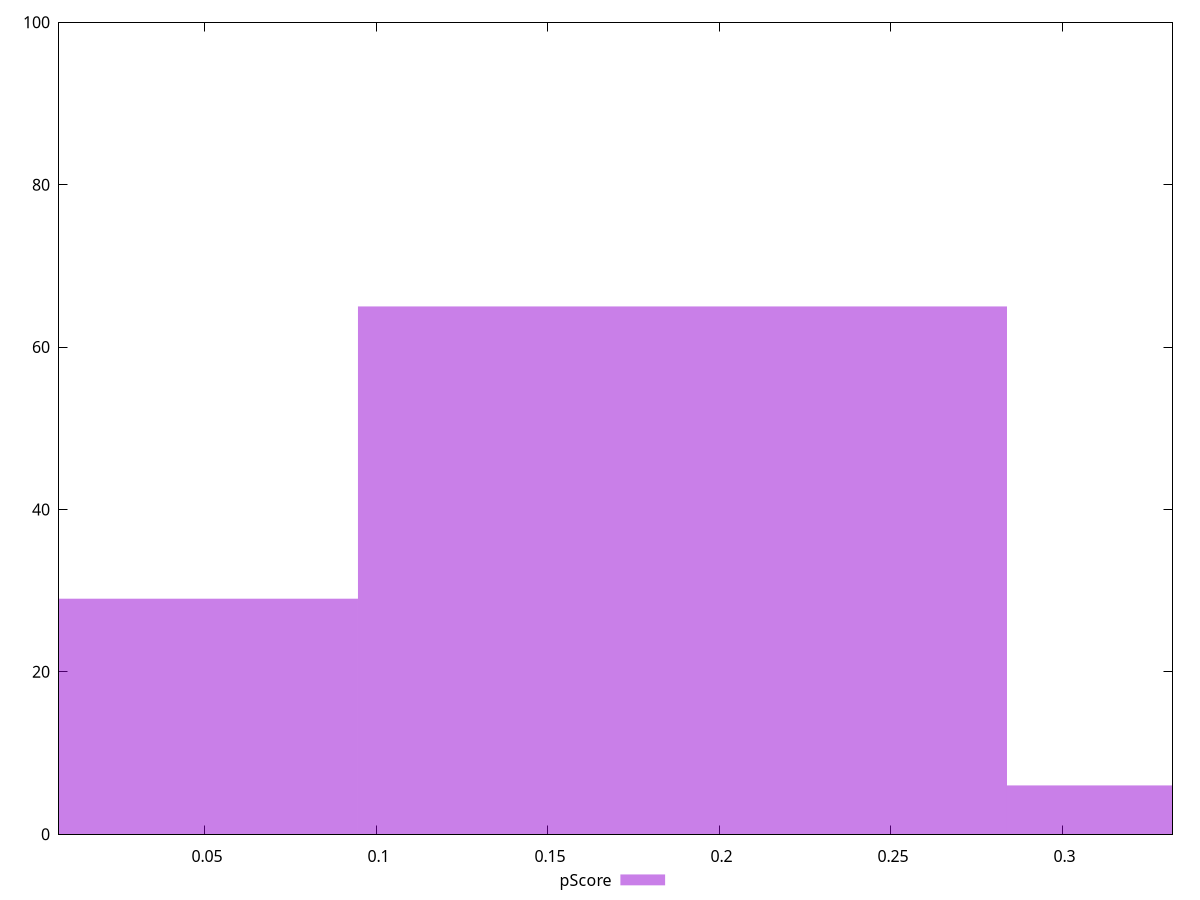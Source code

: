 reset

$pScore <<EOF
0 29
0.3784386252991035 6
0.18921931264955175 65
EOF

set key outside below
set boxwidth 0.18921931264955175
set xrange [0.007448430505308246:0.3320810946075494]
set yrange [0:100]
set trange [0:100]
set style fill transparent solid 0.5 noborder
set terminal svg size 640, 490 enhanced background rgb 'white'
set output "report_00017_2021-02-10T15-08-03.406Z/max-potential-fid/samples/pages+cached/pScore/histogram.svg"

plot $pScore title "pScore" with boxes

reset
